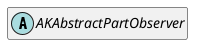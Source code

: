 @startuml
set namespaceSeparator \\
hide members
hide << alias >> circle

abstract class AKAbstractPartObserver
@enduml
